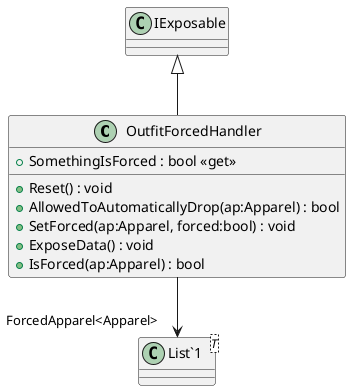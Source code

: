 @startuml
class OutfitForcedHandler {
    + SomethingIsForced : bool <<get>>
    + Reset() : void
    + AllowedToAutomaticallyDrop(ap:Apparel) : bool
    + SetForced(ap:Apparel, forced:bool) : void
    + ExposeData() : void
    + IsForced(ap:Apparel) : bool
}
class "List`1"<T> {
}
IExposable <|-- OutfitForcedHandler
OutfitForcedHandler --> "ForcedApparel<Apparel>" "List`1"
@enduml
